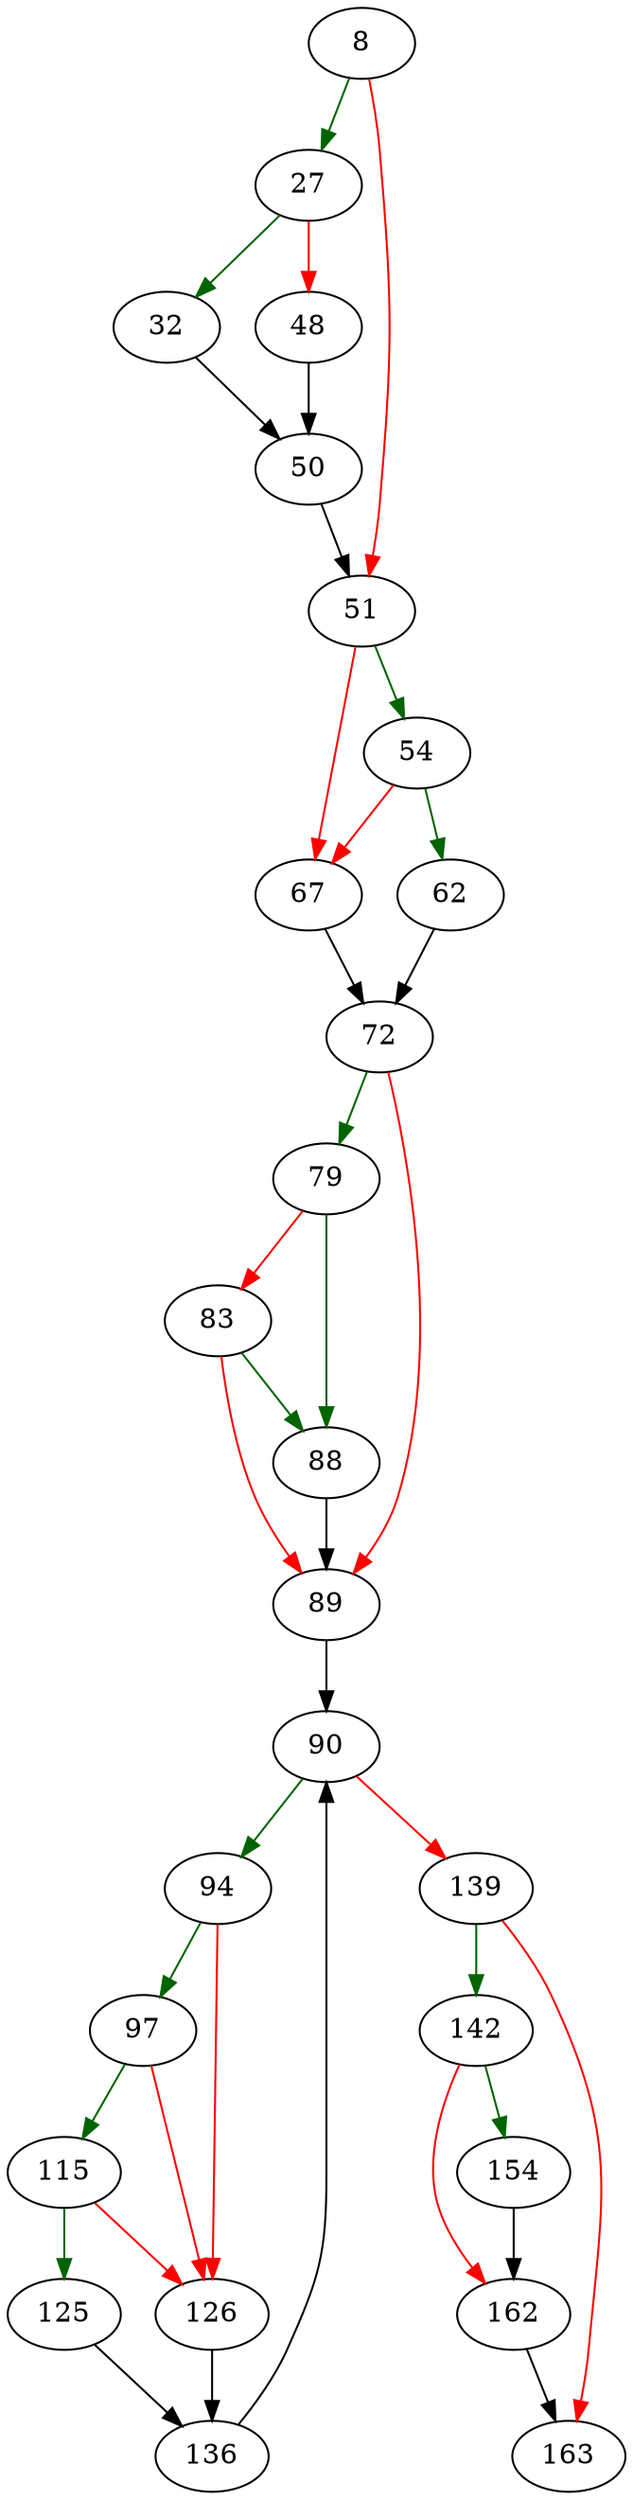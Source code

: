 strict digraph "sqlite3GenerateIndexKey" {
	// Node definitions.
	8 [entry=true];
	27;
	51;
	32;
	48;
	50;
	54;
	67;
	62;
	72;
	79;
	89;
	88;
	83;
	90;
	94;
	139;
	97;
	126;
	115;
	125;
	136;
	142;
	163;
	154;
	162;

	// Edge definitions.
	8 -> 27 [
		color=darkgreen
		cond=true
	];
	8 -> 51 [
		color=red
		cond=false
	];
	27 -> 32 [
		color=darkgreen
		cond=true
	];
	27 -> 48 [
		color=red
		cond=false
	];
	51 -> 54 [
		color=darkgreen
		cond=true
	];
	51 -> 67 [
		color=red
		cond=false
	];
	32 -> 50;
	48 -> 50;
	50 -> 51;
	54 -> 67 [
		color=red
		cond=false
	];
	54 -> 62 [
		color=darkgreen
		cond=true
	];
	67 -> 72;
	62 -> 72;
	72 -> 79 [
		color=darkgreen
		cond=true
	];
	72 -> 89 [
		color=red
		cond=false
	];
	79 -> 88 [
		color=darkgreen
		cond=true
	];
	79 -> 83 [
		color=red
		cond=false
	];
	89 -> 90;
	88 -> 89;
	83 -> 89 [
		color=red
		cond=false
	];
	83 -> 88 [
		color=darkgreen
		cond=true
	];
	90 -> 94 [
		color=darkgreen
		cond=true
	];
	90 -> 139 [
		color=red
		cond=false
	];
	94 -> 97 [
		color=darkgreen
		cond=true
	];
	94 -> 126 [
		color=red
		cond=false
	];
	139 -> 142 [
		color=darkgreen
		cond=true
	];
	139 -> 163 [
		color=red
		cond=false
	];
	97 -> 126 [
		color=red
		cond=false
	];
	97 -> 115 [
		color=darkgreen
		cond=true
	];
	126 -> 136;
	115 -> 126 [
		color=red
		cond=false
	];
	115 -> 125 [
		color=darkgreen
		cond=true
	];
	125 -> 136;
	136 -> 90;
	142 -> 154 [
		color=darkgreen
		cond=true
	];
	142 -> 162 [
		color=red
		cond=false
	];
	154 -> 162;
	162 -> 163;
}